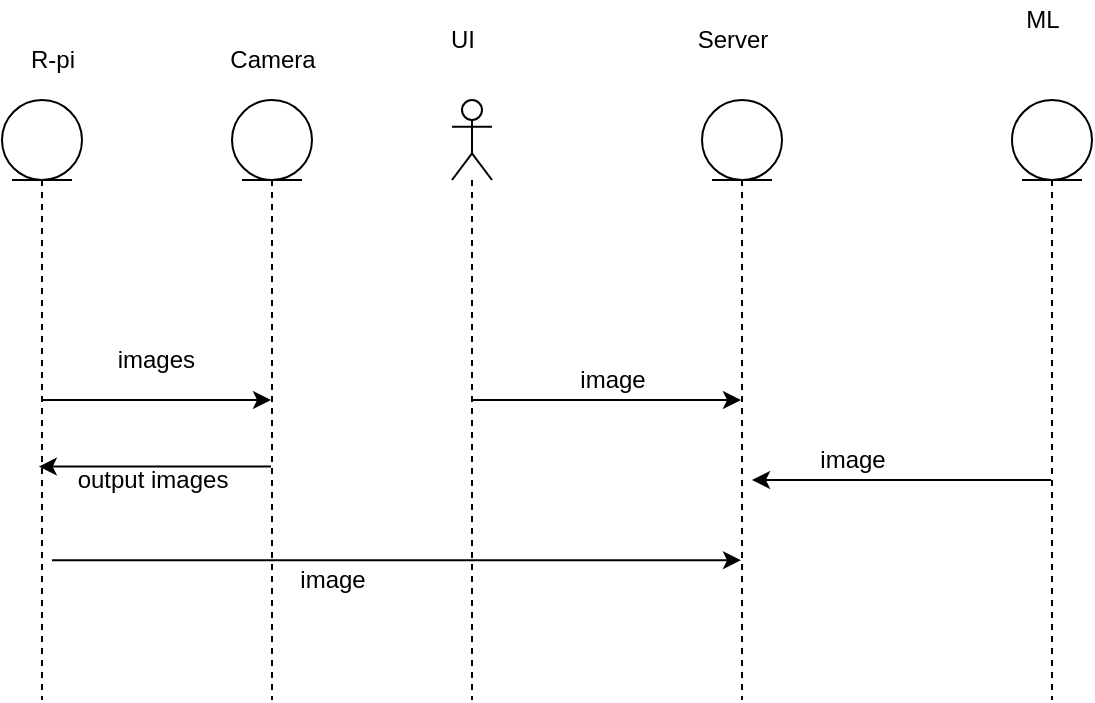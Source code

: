 <mxfile version="14.1.1" type="github">
  <diagram name="Page-1" id="13e1069c-82ec-6db2-03f1-153e76fe0fe0">
    <mxGraphModel dx="1038" dy="548" grid="1" gridSize="10" guides="1" tooltips="1" connect="1" arrows="1" fold="1" page="1" pageScale="1" pageWidth="1100" pageHeight="850" background="#ffffff" math="0" shadow="0">
      <root>
        <mxCell id="0" />
        <mxCell id="1" parent="0" />
        <mxCell id="SUiDUI1XeCwRcT8ECC4O-1" value="" style="shape=umlLifeline;participant=umlActor;perimeter=lifelinePerimeter;whiteSpace=wrap;html=1;container=1;collapsible=0;recursiveResize=0;verticalAlign=top;spacingTop=36;outlineConnect=0;" vertex="1" parent="1">
          <mxGeometry x="410" y="70" width="20" height="300" as="geometry" />
        </mxCell>
        <mxCell id="SUiDUI1XeCwRcT8ECC4O-5" value="" style="shape=umlLifeline;participant=umlEntity;perimeter=lifelinePerimeter;whiteSpace=wrap;html=1;container=1;collapsible=0;recursiveResize=0;verticalAlign=top;spacingTop=36;outlineConnect=0;" vertex="1" parent="1">
          <mxGeometry x="535" y="70" width="40" height="300" as="geometry" />
        </mxCell>
        <mxCell id="SUiDUI1XeCwRcT8ECC4O-9" value="UI" style="text;html=1;align=center;verticalAlign=middle;resizable=0;points=[];autosize=1;" vertex="1" parent="1">
          <mxGeometry x="400" y="30" width="30" height="20" as="geometry" />
        </mxCell>
        <mxCell id="SUiDUI1XeCwRcT8ECC4O-10" value="Server" style="text;html=1;align=center;verticalAlign=middle;resizable=0;points=[];autosize=1;" vertex="1" parent="1">
          <mxGeometry x="525" y="30" width="50" height="20" as="geometry" />
        </mxCell>
        <mxCell id="SUiDUI1XeCwRcT8ECC4O-11" value="ML" style="text;html=1;align=center;verticalAlign=middle;resizable=0;points=[];autosize=1;" vertex="1" parent="1">
          <mxGeometry x="690" y="20" width="30" height="20" as="geometry" />
        </mxCell>
        <mxCell id="SUiDUI1XeCwRcT8ECC4O-4" value="" style="shape=umlLifeline;participant=umlEntity;perimeter=lifelinePerimeter;whiteSpace=wrap;html=1;container=1;collapsible=0;recursiveResize=0;verticalAlign=top;spacingTop=36;outlineConnect=0;" vertex="1" parent="1">
          <mxGeometry x="690" y="70" width="40" height="300" as="geometry" />
        </mxCell>
        <mxCell id="SUiDUI1XeCwRcT8ECC4O-32" value="" style="shape=umlLifeline;participant=umlEntity;perimeter=lifelinePerimeter;whiteSpace=wrap;html=1;container=1;collapsible=0;recursiveResize=0;verticalAlign=top;spacingTop=36;outlineConnect=0;" vertex="1" parent="1">
          <mxGeometry x="300" y="70" width="40" height="300" as="geometry" />
        </mxCell>
        <mxCell id="SUiDUI1XeCwRcT8ECC4O-40" value="" style="edgeStyle=orthogonalEdgeStyle;rounded=0;orthogonalLoop=1;jettySize=auto;html=1;" edge="1" parent="1" source="SUiDUI1XeCwRcT8ECC4O-33" target="SUiDUI1XeCwRcT8ECC4O-32">
          <mxGeometry relative="1" as="geometry">
            <Array as="points" />
          </mxGeometry>
        </mxCell>
        <mxCell id="SUiDUI1XeCwRcT8ECC4O-33" value="" style="shape=umlLifeline;participant=umlEntity;perimeter=lifelinePerimeter;whiteSpace=wrap;html=1;container=1;collapsible=0;recursiveResize=0;verticalAlign=top;spacingTop=36;outlineConnect=0;" vertex="1" parent="1">
          <mxGeometry x="185" y="70" width="40" height="300" as="geometry" />
        </mxCell>
        <mxCell id="SUiDUI1XeCwRcT8ECC4O-35" value="R-pi" style="text;html=1;align=center;verticalAlign=middle;resizable=0;points=[];autosize=1;" vertex="1" parent="1">
          <mxGeometry x="190" y="40" width="40" height="20" as="geometry" />
        </mxCell>
        <mxCell id="SUiDUI1XeCwRcT8ECC4O-37" value="Camera" style="text;html=1;align=center;verticalAlign=middle;resizable=0;points=[];autosize=1;" vertex="1" parent="1">
          <mxGeometry x="290" y="40" width="60" height="20" as="geometry" />
        </mxCell>
        <mxCell id="SUiDUI1XeCwRcT8ECC4O-47" value="" style="endArrow=classic;html=1;entryX=0.46;entryY=0.611;entryDx=0;entryDy=0;entryPerimeter=0;" edge="1" parent="1" source="SUiDUI1XeCwRcT8ECC4O-32" target="SUiDUI1XeCwRcT8ECC4O-33">
          <mxGeometry width="50" height="50" relative="1" as="geometry">
            <mxPoint x="500" y="310" as="sourcePoint" />
            <mxPoint x="550" y="260" as="targetPoint" />
          </mxGeometry>
        </mxCell>
        <mxCell id="SUiDUI1XeCwRcT8ECC4O-48" value="&amp;nbsp; images&amp;nbsp;" style="text;html=1;align=center;verticalAlign=middle;resizable=0;points=[];autosize=1;" vertex="1" parent="1">
          <mxGeometry x="230" y="190" width="60" height="20" as="geometry" />
        </mxCell>
        <mxCell id="SUiDUI1XeCwRcT8ECC4O-49" value="output images" style="text;html=1;align=center;verticalAlign=middle;resizable=0;points=[];autosize=1;" vertex="1" parent="1">
          <mxGeometry x="215" y="250" width="90" height="20" as="geometry" />
        </mxCell>
        <mxCell id="SUiDUI1XeCwRcT8ECC4O-50" value="" style="endArrow=classic;html=1;exitX=0.625;exitY=0.767;exitDx=0;exitDy=0;exitPerimeter=0;" edge="1" parent="1" source="SUiDUI1XeCwRcT8ECC4O-33" target="SUiDUI1XeCwRcT8ECC4O-5">
          <mxGeometry width="50" height="50" relative="1" as="geometry">
            <mxPoint x="500" y="310" as="sourcePoint" />
            <mxPoint x="550" y="260" as="targetPoint" />
          </mxGeometry>
        </mxCell>
        <mxCell id="SUiDUI1XeCwRcT8ECC4O-51" value="image" style="text;html=1;align=center;verticalAlign=middle;resizable=0;points=[];autosize=1;" vertex="1" parent="1">
          <mxGeometry x="325" y="300" width="50" height="20" as="geometry" />
        </mxCell>
        <mxCell id="SUiDUI1XeCwRcT8ECC4O-52" value="" style="endArrow=classic;html=1;" edge="1" parent="1" source="SUiDUI1XeCwRcT8ECC4O-1" target="SUiDUI1XeCwRcT8ECC4O-5">
          <mxGeometry width="50" height="50" relative="1" as="geometry">
            <mxPoint x="500" y="310" as="sourcePoint" />
            <mxPoint x="550" y="260" as="targetPoint" />
          </mxGeometry>
        </mxCell>
        <mxCell id="SUiDUI1XeCwRcT8ECC4O-53" value="image" style="text;html=1;align=center;verticalAlign=middle;resizable=0;points=[];autosize=1;" vertex="1" parent="1">
          <mxGeometry x="465" y="200" width="50" height="20" as="geometry" />
        </mxCell>
        <mxCell id="SUiDUI1XeCwRcT8ECC4O-54" value="" style="endArrow=classic;html=1;" edge="1" parent="1" source="SUiDUI1XeCwRcT8ECC4O-4">
          <mxGeometry width="50" height="50" relative="1" as="geometry">
            <mxPoint x="500" y="310" as="sourcePoint" />
            <mxPoint x="560" y="260" as="targetPoint" />
          </mxGeometry>
        </mxCell>
        <mxCell id="SUiDUI1XeCwRcT8ECC4O-55" value="image" style="text;html=1;align=center;verticalAlign=middle;resizable=0;points=[];autosize=1;" vertex="1" parent="1">
          <mxGeometry x="585" y="240" width="50" height="20" as="geometry" />
        </mxCell>
      </root>
    </mxGraphModel>
  </diagram>
</mxfile>
